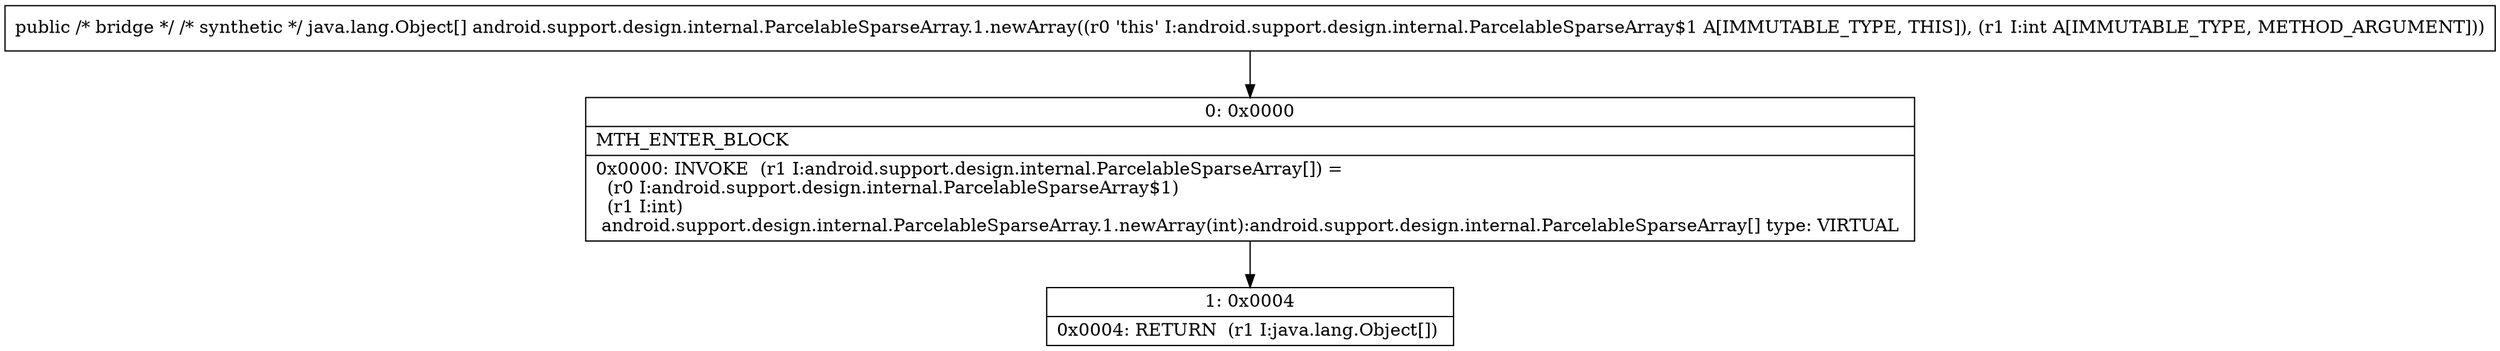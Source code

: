 digraph "CFG forandroid.support.design.internal.ParcelableSparseArray.1.newArray(I)[Ljava\/lang\/Object;" {
Node_0 [shape=record,label="{0\:\ 0x0000|MTH_ENTER_BLOCK\l|0x0000: INVOKE  (r1 I:android.support.design.internal.ParcelableSparseArray[]) = \l  (r0 I:android.support.design.internal.ParcelableSparseArray$1)\l  (r1 I:int)\l android.support.design.internal.ParcelableSparseArray.1.newArray(int):android.support.design.internal.ParcelableSparseArray[] type: VIRTUAL \l}"];
Node_1 [shape=record,label="{1\:\ 0x0004|0x0004: RETURN  (r1 I:java.lang.Object[]) \l}"];
MethodNode[shape=record,label="{public \/* bridge *\/ \/* synthetic *\/ java.lang.Object[] android.support.design.internal.ParcelableSparseArray.1.newArray((r0 'this' I:android.support.design.internal.ParcelableSparseArray$1 A[IMMUTABLE_TYPE, THIS]), (r1 I:int A[IMMUTABLE_TYPE, METHOD_ARGUMENT])) }"];
MethodNode -> Node_0;
Node_0 -> Node_1;
}

